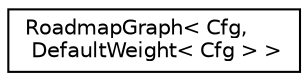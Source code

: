digraph "Graphical Class Hierarchy"
{
 // LATEX_PDF_SIZE
  edge [fontname="Helvetica",fontsize="10",labelfontname="Helvetica",labelfontsize="10"];
  node [fontname="Helvetica",fontsize="10",shape=record];
  rankdir="LR";
  Node0 [label="RoadmapGraph\< Cfg,\l DefaultWeight\< Cfg \> \>",height=0.2,width=0.4,color="black", fillcolor="white", style="filled",URL="$classRoadmapGraph.html",tooltip=" "];
}
